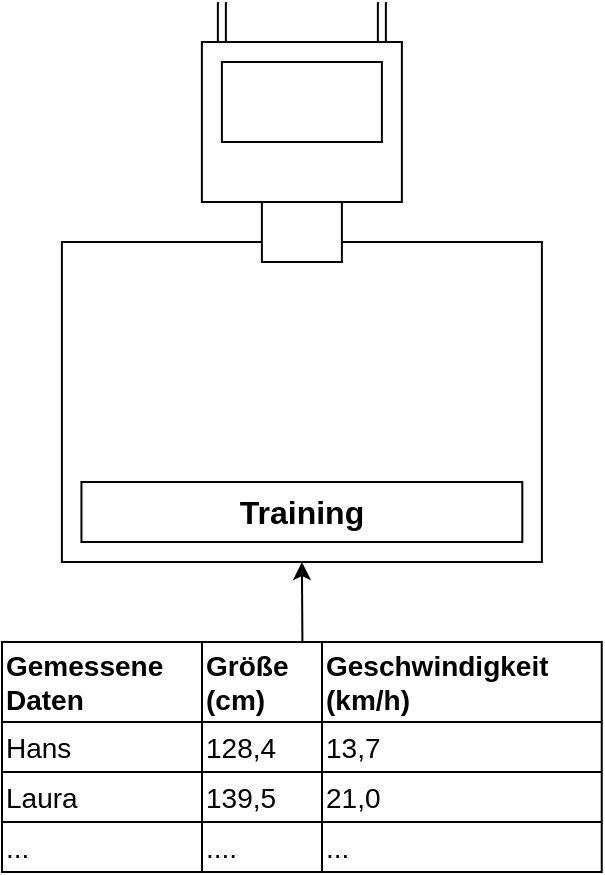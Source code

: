 <mxfile version="27.0.9">
  <diagram name="Seite-1" id="SihNaje8-9wR3qkRNZR8">
    <mxGraphModel dx="1323" dy="3367" grid="1" gridSize="10" guides="1" tooltips="1" connect="1" arrows="1" fold="1" page="0" pageScale="1" pageWidth="827" pageHeight="1169" math="0" shadow="0">
      <root>
        <mxCell id="0" />
        <mxCell id="1" parent="0" />
        <mxCell id="0sXUpPCCLZXKDz9Lb9Dr-93" value="" style="whiteSpace=wrap;html=1;" vertex="1" parent="1">
          <mxGeometry x="1589.94" y="70" width="240" height="160" as="geometry" />
        </mxCell>
        <mxCell id="0sXUpPCCLZXKDz9Lb9Dr-94" value="" style="edgeStyle=none;orthogonalLoop=1;jettySize=auto;html=1;rounded=0;entryX=0.5;entryY=1;entryDx=0;entryDy=0;exitX=0.501;exitY=0.101;exitDx=0;exitDy=0;exitPerimeter=0;" edge="1" parent="1" source="0sXUpPCCLZXKDz9Lb9Dr-105" target="0sXUpPCCLZXKDz9Lb9Dr-93">
          <mxGeometry width="80" relative="1" as="geometry">
            <mxPoint x="1709.94" y="264" as="sourcePoint" />
            <mxPoint x="1589.94" y="149.5" as="targetPoint" />
            <Array as="points" />
          </mxGeometry>
        </mxCell>
        <mxCell id="0sXUpPCCLZXKDz9Lb9Dr-95" value="" style="whiteSpace=wrap;html=1;" vertex="1" parent="1">
          <mxGeometry x="1689.94" y="50" width="40" height="30" as="geometry" />
        </mxCell>
        <mxCell id="0sXUpPCCLZXKDz9Lb9Dr-96" value="" style="whiteSpace=wrap;html=1;" vertex="1" parent="1">
          <mxGeometry x="1669.94" y="-10" width="80" height="10" as="geometry" />
        </mxCell>
        <mxCell id="0sXUpPCCLZXKDz9Lb9Dr-97" value="" style="edgeStyle=none;orthogonalLoop=1;jettySize=auto;html=1;rounded=0;" edge="1" parent="1" target="0sXUpPCCLZXKDz9Lb9Dr-98">
          <mxGeometry width="80" relative="1" as="geometry">
            <mxPoint x="1749.94" y="-20" as="sourcePoint" />
            <mxPoint x="1749.94" y="-50" as="targetPoint" />
            <Array as="points" />
          </mxGeometry>
        </mxCell>
        <mxCell id="0sXUpPCCLZXKDz9Lb9Dr-98" value="" style="whiteSpace=wrap;html=1;" vertex="1" parent="1">
          <mxGeometry x="1659.94" y="-30" width="100" height="80" as="geometry" />
        </mxCell>
        <mxCell id="0sXUpPCCLZXKDz9Lb9Dr-99" value="" style="edgeStyle=none;orthogonalLoop=1;jettySize=auto;html=1;rounded=0;shape=link;" edge="1" parent="1">
          <mxGeometry width="80" relative="1" as="geometry">
            <mxPoint x="1669.94" y="-30" as="sourcePoint" />
            <mxPoint x="1669.94" y="-50" as="targetPoint" />
            <Array as="points" />
          </mxGeometry>
        </mxCell>
        <mxCell id="0sXUpPCCLZXKDz9Lb9Dr-100" value="" style="edgeStyle=none;orthogonalLoop=1;jettySize=auto;html=1;rounded=0;shape=link;" edge="1" parent="1">
          <mxGeometry width="80" relative="1" as="geometry">
            <mxPoint x="1749.94" y="-30" as="sourcePoint" />
            <mxPoint x="1749.94" y="-50" as="targetPoint" />
            <Array as="points" />
          </mxGeometry>
        </mxCell>
        <mxCell id="0sXUpPCCLZXKDz9Lb9Dr-101" value="" style="whiteSpace=wrap;html=1;" vertex="1" parent="1">
          <mxGeometry x="1669.94" y="-20" width="80" height="40" as="geometry" />
        </mxCell>
        <mxCell id="0sXUpPCCLZXKDz9Lb9Dr-102" value="" style="shape=image;imageAspect=0;aspect=fixed;verticalLabelPosition=bottom;verticalAlign=top;image=https://www.pngall.com/wp-content/uploads/12/Gears-PNG-Image-HD.png;" vertex="1" parent="1">
          <mxGeometry x="1659.08" y="90" width="100.86" height="90" as="geometry" />
        </mxCell>
        <mxCell id="0sXUpPCCLZXKDz9Lb9Dr-103" value="&lt;font style=&quot;font-size: 16px;&quot; face=&quot;Helvetica&quot;&gt;&lt;b&gt;Training&lt;/b&gt;&lt;/font&gt;" style="whiteSpace=wrap;html=1;" vertex="1" parent="1">
          <mxGeometry x="1599.72" y="190" width="220.43" height="30" as="geometry" />
        </mxCell>
        <mxCell id="0sXUpPCCLZXKDz9Lb9Dr-104" value="" style="shape=table;startSize=0;container=1;collapsible=0;childLayout=tableLayout;fontSize=14;align=left;fontStyle=0" vertex="1" parent="1">
          <mxGeometry x="1560" y="270" width="299.87" height="115" as="geometry" />
        </mxCell>
        <mxCell id="0sXUpPCCLZXKDz9Lb9Dr-105" value="" style="shape=tableRow;horizontal=0;startSize=0;swimlaneHead=0;swimlaneBody=0;strokeColor=inherit;top=0;left=0;bottom=0;right=0;collapsible=0;dropTarget=0;fillColor=none;points=[[0,0.5],[1,0.5]];portConstraint=eastwest;fontSize=14;fontStyle=1;align=left;" vertex="1" parent="0sXUpPCCLZXKDz9Lb9Dr-104">
          <mxGeometry width="299.87" height="40" as="geometry" />
        </mxCell>
        <mxCell id="0sXUpPCCLZXKDz9Lb9Dr-106" value="Gemessene Daten" style="shape=partialRectangle;html=1;whiteSpace=wrap;connectable=0;strokeColor=inherit;overflow=hidden;fillColor=none;top=0;left=0;bottom=0;right=0;pointerEvents=1;fontSize=14;align=left;fontStyle=1" vertex="1" parent="0sXUpPCCLZXKDz9Lb9Dr-105">
          <mxGeometry width="100" height="40" as="geometry">
            <mxRectangle width="100" height="40" as="alternateBounds" />
          </mxGeometry>
        </mxCell>
        <mxCell id="0sXUpPCCLZXKDz9Lb9Dr-107" value="Größe (cm)" style="shape=partialRectangle;html=1;whiteSpace=wrap;connectable=0;strokeColor=inherit;overflow=hidden;fillColor=none;top=0;left=0;bottom=0;right=0;pointerEvents=1;fontSize=14;align=left;fontStyle=1" vertex="1" parent="0sXUpPCCLZXKDz9Lb9Dr-105">
          <mxGeometry x="100" width="60" height="40" as="geometry">
            <mxRectangle width="60" height="40" as="alternateBounds" />
          </mxGeometry>
        </mxCell>
        <mxCell id="0sXUpPCCLZXKDz9Lb9Dr-108" value="&lt;font style=&quot;font-size: 14px;&quot;&gt;Geschwindigkeit&lt;/font&gt;&lt;div style=&quot;font-size: 14px;&quot;&gt;&lt;font style=&quot;font-size: 14px;&quot;&gt;(km/h)&lt;/font&gt;&lt;/div&gt;" style="shape=partialRectangle;html=1;whiteSpace=wrap;connectable=0;strokeColor=inherit;overflow=hidden;fillColor=none;top=0;left=0;bottom=0;right=0;pointerEvents=1;fontSize=14;align=left;fontStyle=1" vertex="1" parent="0sXUpPCCLZXKDz9Lb9Dr-105">
          <mxGeometry x="160" width="140" height="40" as="geometry">
            <mxRectangle width="140" height="40" as="alternateBounds" />
          </mxGeometry>
        </mxCell>
        <mxCell id="0sXUpPCCLZXKDz9Lb9Dr-109" value="" style="shape=tableRow;horizontal=0;startSize=0;swimlaneHead=0;swimlaneBody=0;strokeColor=inherit;top=0;left=0;bottom=0;right=0;collapsible=0;dropTarget=0;fillColor=none;points=[[0,0.5],[1,0.5]];portConstraint=eastwest;fontSize=14;align=left;fontStyle=0" vertex="1" parent="0sXUpPCCLZXKDz9Lb9Dr-104">
          <mxGeometry y="40" width="299.87" height="25" as="geometry" />
        </mxCell>
        <mxCell id="0sXUpPCCLZXKDz9Lb9Dr-110" value="Hans" style="shape=partialRectangle;html=1;whiteSpace=wrap;connectable=0;strokeColor=inherit;overflow=hidden;fillColor=none;top=0;left=0;bottom=0;right=0;pointerEvents=1;fontSize=14;align=left;fontStyle=0" vertex="1" parent="0sXUpPCCLZXKDz9Lb9Dr-109">
          <mxGeometry width="100" height="25" as="geometry">
            <mxRectangle width="100" height="25" as="alternateBounds" />
          </mxGeometry>
        </mxCell>
        <mxCell id="0sXUpPCCLZXKDz9Lb9Dr-111" value="128,4" style="shape=partialRectangle;html=1;whiteSpace=wrap;connectable=0;strokeColor=inherit;overflow=hidden;fillColor=none;top=0;left=0;bottom=0;right=0;pointerEvents=1;fontSize=14;align=left;fontStyle=0" vertex="1" parent="0sXUpPCCLZXKDz9Lb9Dr-109">
          <mxGeometry x="100" width="60" height="25" as="geometry">
            <mxRectangle width="60" height="25" as="alternateBounds" />
          </mxGeometry>
        </mxCell>
        <mxCell id="0sXUpPCCLZXKDz9Lb9Dr-112" value="13,7" style="shape=partialRectangle;html=1;whiteSpace=wrap;connectable=0;strokeColor=inherit;overflow=hidden;fillColor=none;top=0;left=0;bottom=0;right=0;pointerEvents=1;fontSize=14;align=left;fontStyle=0" vertex="1" parent="0sXUpPCCLZXKDz9Lb9Dr-109">
          <mxGeometry x="160" width="140" height="25" as="geometry">
            <mxRectangle width="140" height="25" as="alternateBounds" />
          </mxGeometry>
        </mxCell>
        <mxCell id="0sXUpPCCLZXKDz9Lb9Dr-113" value="" style="shape=tableRow;horizontal=0;startSize=0;swimlaneHead=0;swimlaneBody=0;strokeColor=inherit;top=0;left=0;bottom=0;right=0;collapsible=0;dropTarget=0;fillColor=none;points=[[0,0.5],[1,0.5]];portConstraint=eastwest;fontSize=14;align=left;fontStyle=0" vertex="1" parent="0sXUpPCCLZXKDz9Lb9Dr-104">
          <mxGeometry y="65" width="299.87" height="25" as="geometry" />
        </mxCell>
        <mxCell id="0sXUpPCCLZXKDz9Lb9Dr-114" value="Laura" style="shape=partialRectangle;html=1;whiteSpace=wrap;connectable=0;strokeColor=inherit;overflow=hidden;fillColor=none;top=0;left=0;bottom=0;right=0;pointerEvents=1;fontSize=14;align=left;fontStyle=0" vertex="1" parent="0sXUpPCCLZXKDz9Lb9Dr-113">
          <mxGeometry width="100" height="25" as="geometry">
            <mxRectangle width="100" height="25" as="alternateBounds" />
          </mxGeometry>
        </mxCell>
        <mxCell id="0sXUpPCCLZXKDz9Lb9Dr-115" value="139,5" style="shape=partialRectangle;html=1;whiteSpace=wrap;connectable=0;strokeColor=inherit;overflow=hidden;fillColor=none;top=0;left=0;bottom=0;right=0;pointerEvents=1;fontSize=14;align=left;fontStyle=0" vertex="1" parent="0sXUpPCCLZXKDz9Lb9Dr-113">
          <mxGeometry x="100" width="60" height="25" as="geometry">
            <mxRectangle width="60" height="25" as="alternateBounds" />
          </mxGeometry>
        </mxCell>
        <mxCell id="0sXUpPCCLZXKDz9Lb9Dr-116" value="21,0" style="shape=partialRectangle;html=1;whiteSpace=wrap;connectable=0;strokeColor=inherit;overflow=hidden;fillColor=none;top=0;left=0;bottom=0;right=0;pointerEvents=1;fontSize=14;align=left;fontStyle=0" vertex="1" parent="0sXUpPCCLZXKDz9Lb9Dr-113">
          <mxGeometry x="160" width="140" height="25" as="geometry">
            <mxRectangle width="140" height="25" as="alternateBounds" />
          </mxGeometry>
        </mxCell>
        <mxCell id="0sXUpPCCLZXKDz9Lb9Dr-117" style="shape=tableRow;horizontal=0;startSize=0;swimlaneHead=0;swimlaneBody=0;strokeColor=inherit;top=0;left=0;bottom=0;right=0;collapsible=0;dropTarget=0;fillColor=none;points=[[0,0.5],[1,0.5]];portConstraint=eastwest;fontSize=14;align=left;fontStyle=0" vertex="1" parent="0sXUpPCCLZXKDz9Lb9Dr-104">
          <mxGeometry y="90" width="299.87" height="25" as="geometry" />
        </mxCell>
        <mxCell id="0sXUpPCCLZXKDz9Lb9Dr-118" value="..." style="shape=partialRectangle;html=1;whiteSpace=wrap;connectable=0;strokeColor=inherit;overflow=hidden;fillColor=none;top=0;left=0;bottom=0;right=0;pointerEvents=1;fontSize=14;align=left;fontStyle=0" vertex="1" parent="0sXUpPCCLZXKDz9Lb9Dr-117">
          <mxGeometry width="100" height="25" as="geometry">
            <mxRectangle width="100" height="25" as="alternateBounds" />
          </mxGeometry>
        </mxCell>
        <mxCell id="0sXUpPCCLZXKDz9Lb9Dr-119" value="...." style="shape=partialRectangle;html=1;whiteSpace=wrap;connectable=0;strokeColor=inherit;overflow=hidden;fillColor=none;top=0;left=0;bottom=0;right=0;pointerEvents=1;fontSize=14;align=left;fontStyle=0" vertex="1" parent="0sXUpPCCLZXKDz9Lb9Dr-117">
          <mxGeometry x="100" width="60" height="25" as="geometry">
            <mxRectangle width="60" height="25" as="alternateBounds" />
          </mxGeometry>
        </mxCell>
        <mxCell id="0sXUpPCCLZXKDz9Lb9Dr-120" value="..." style="shape=partialRectangle;html=1;whiteSpace=wrap;connectable=0;strokeColor=inherit;overflow=hidden;fillColor=none;top=0;left=0;bottom=0;right=0;pointerEvents=1;fontSize=14;align=left;fontStyle=0" vertex="1" parent="0sXUpPCCLZXKDz9Lb9Dr-117">
          <mxGeometry x="160" width="140" height="25" as="geometry">
            <mxRectangle width="140" height="25" as="alternateBounds" />
          </mxGeometry>
        </mxCell>
      </root>
    </mxGraphModel>
  </diagram>
</mxfile>
